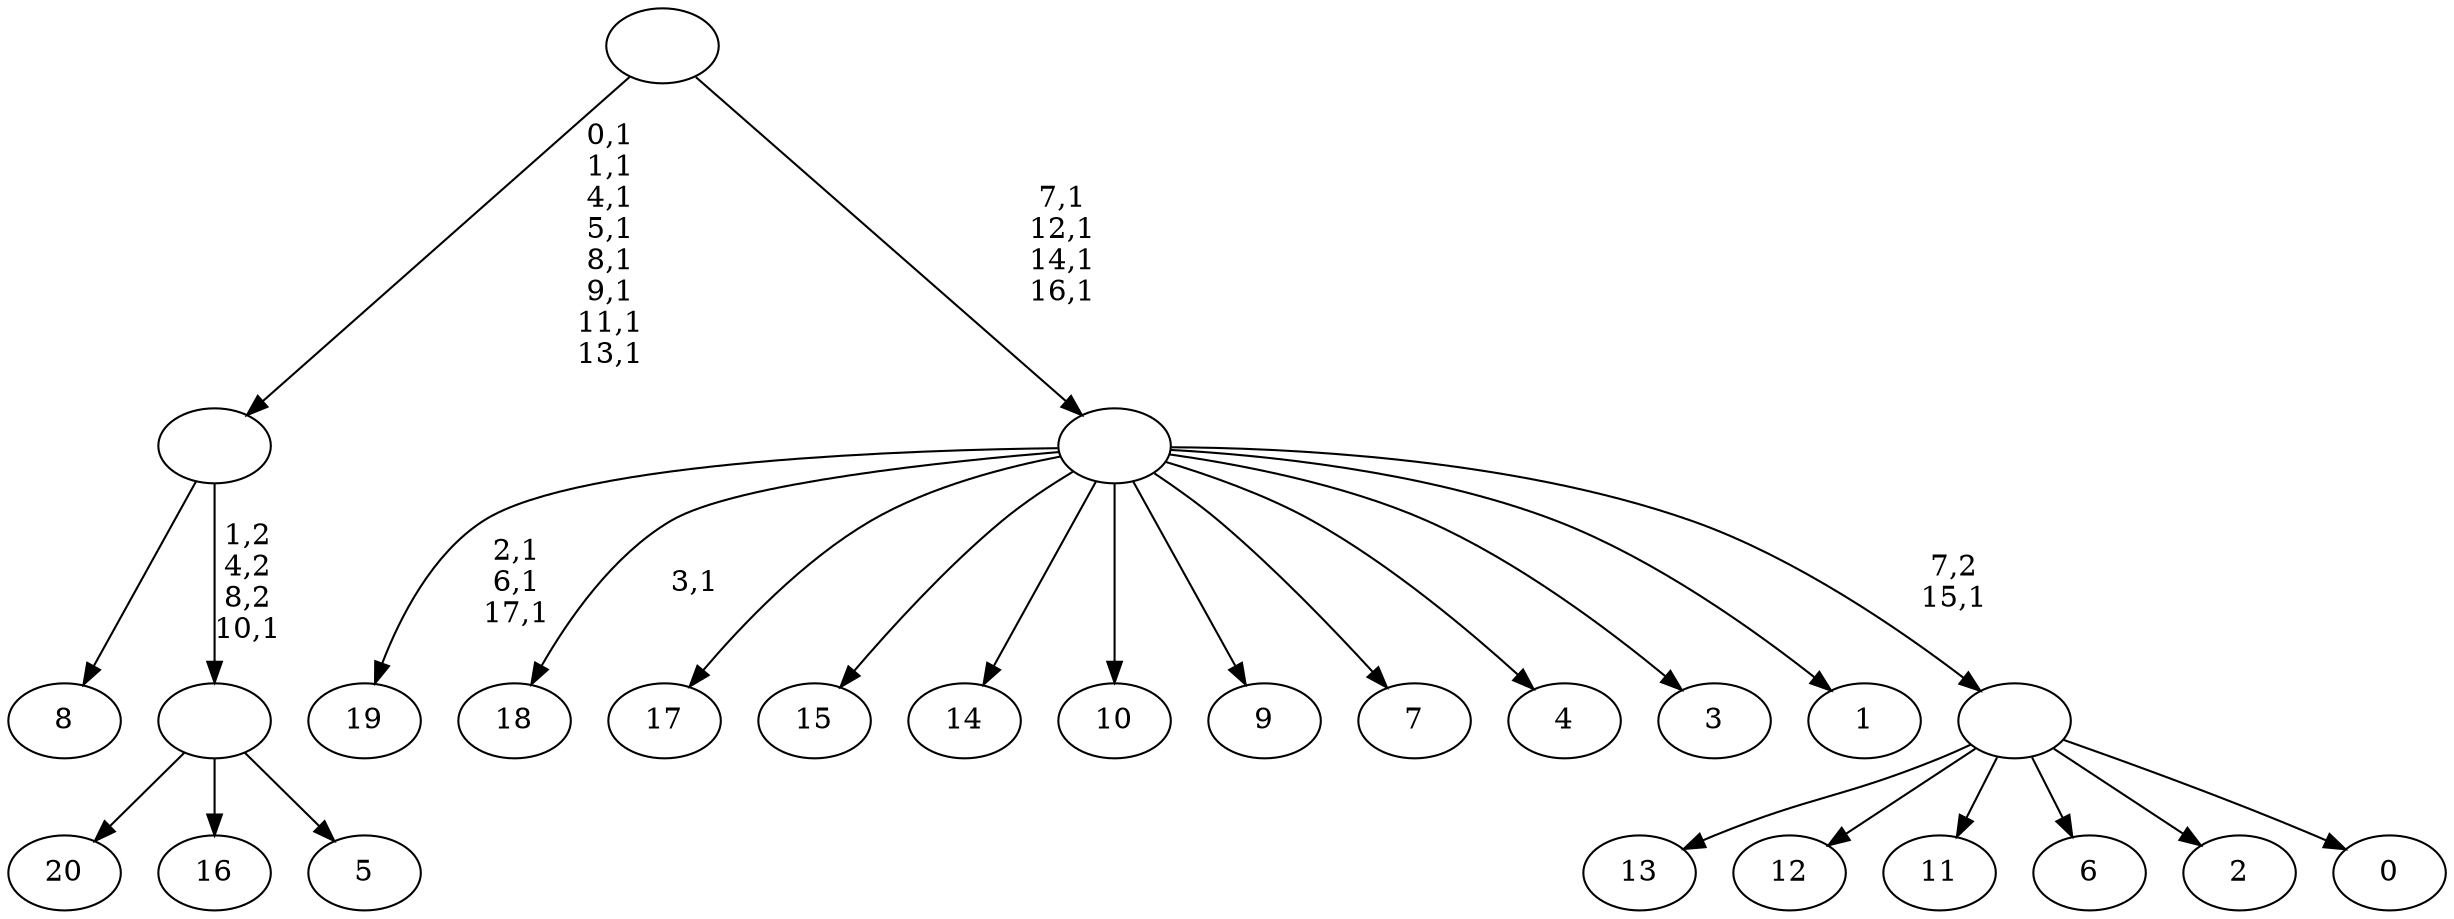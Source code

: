 digraph T {
	39 [label="20"]
	38 [label="19"]
	34 [label="18"]
	32 [label="17"]
	31 [label="16"]
	30 [label="15"]
	29 [label="14"]
	28 [label="13"]
	27 [label="12"]
	26 [label="11"]
	25 [label="10"]
	24 [label="9"]
	23 [label="8"]
	22 [label="7"]
	21 [label="6"]
	20 [label="5"]
	19 [label=""]
	18 [label=""]
	10 [label="4"]
	9 [label="3"]
	8 [label="2"]
	7 [label="1"]
	6 [label="0"]
	5 [label=""]
	4 [label=""]
	0 [label=""]
	19 -> 39 [label=""]
	19 -> 31 [label=""]
	19 -> 20 [label=""]
	18 -> 23 [label=""]
	18 -> 19 [label="1,2\n4,2\n8,2\n10,1"]
	5 -> 28 [label=""]
	5 -> 27 [label=""]
	5 -> 26 [label=""]
	5 -> 21 [label=""]
	5 -> 8 [label=""]
	5 -> 6 [label=""]
	4 -> 34 [label="3,1"]
	4 -> 38 [label="2,1\n6,1\n17,1"]
	4 -> 32 [label=""]
	4 -> 30 [label=""]
	4 -> 29 [label=""]
	4 -> 25 [label=""]
	4 -> 24 [label=""]
	4 -> 22 [label=""]
	4 -> 10 [label=""]
	4 -> 9 [label=""]
	4 -> 7 [label=""]
	4 -> 5 [label="7,2\n15,1"]
	0 -> 4 [label="7,1\n12,1\n14,1\n16,1"]
	0 -> 18 [label="0,1\n1,1\n4,1\n5,1\n8,1\n9,1\n11,1\n13,1"]
}
